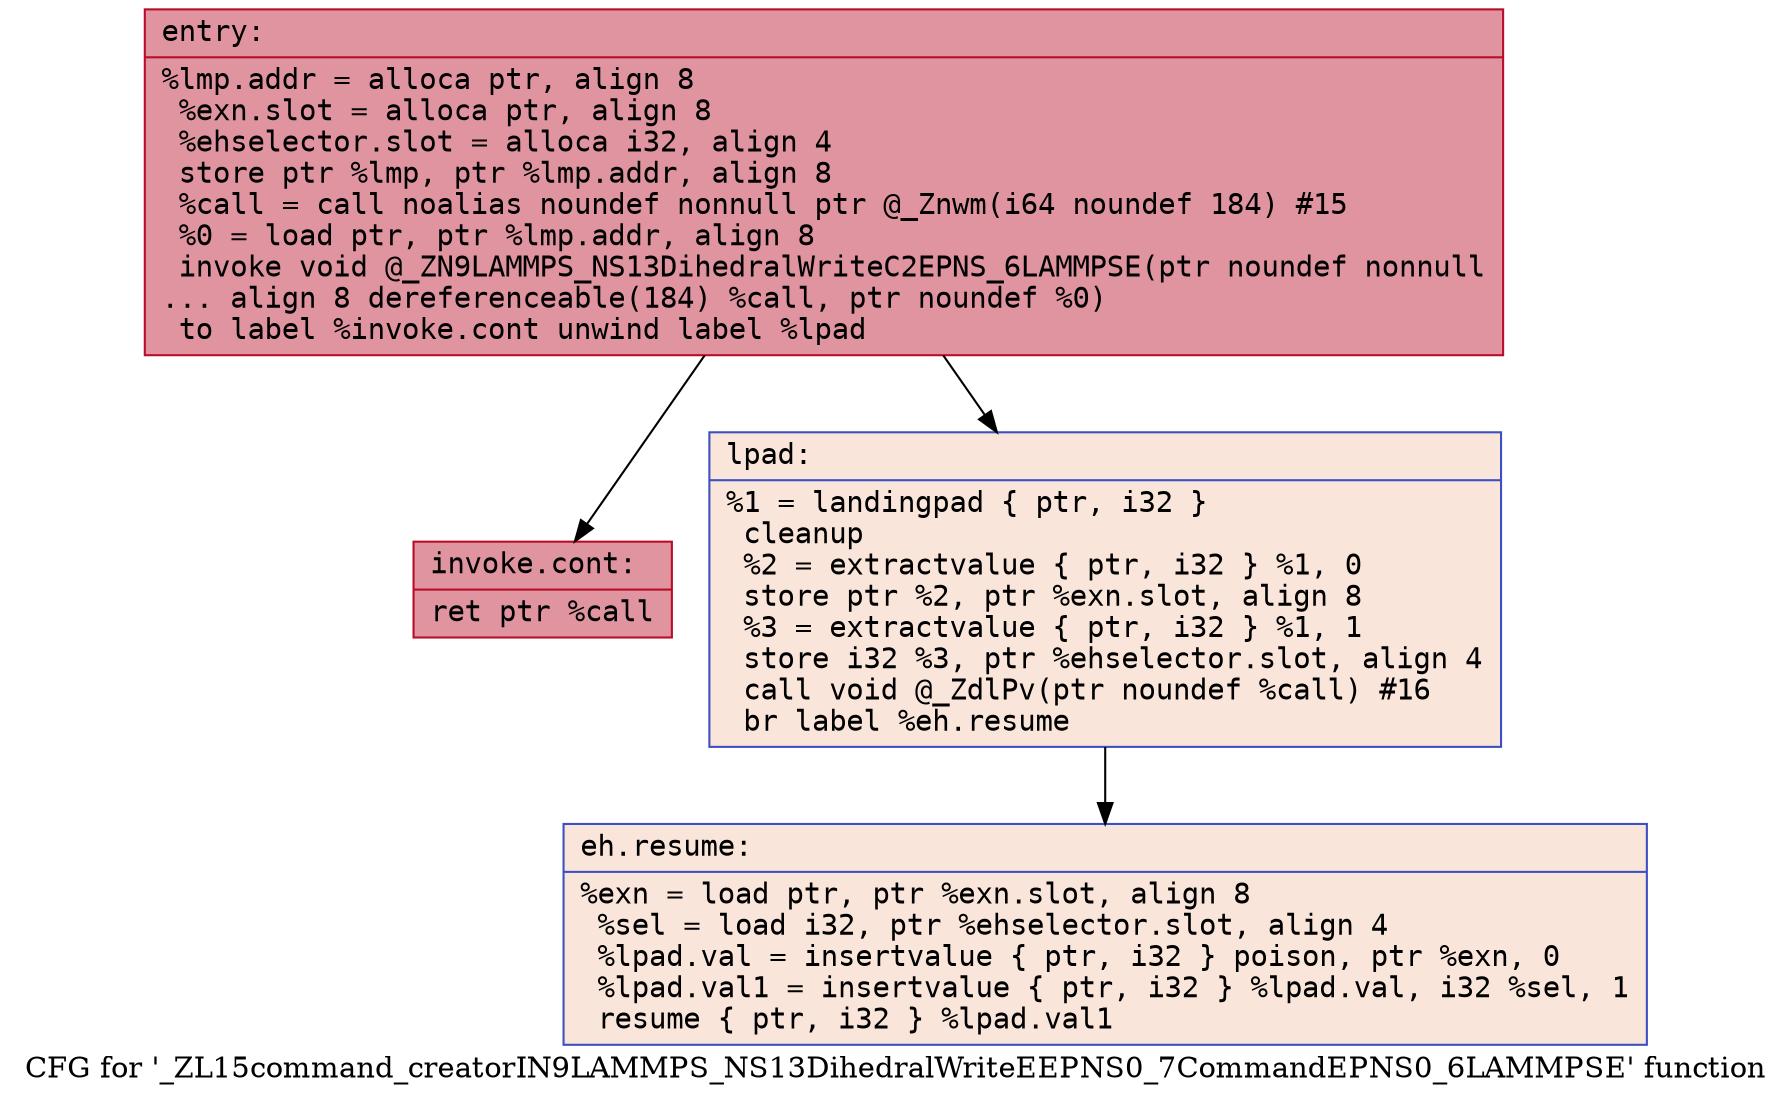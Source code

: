 digraph "CFG for '_ZL15command_creatorIN9LAMMPS_NS13DihedralWriteEEPNS0_7CommandEPNS0_6LAMMPSE' function" {
	label="CFG for '_ZL15command_creatorIN9LAMMPS_NS13DihedralWriteEEPNS0_7CommandEPNS0_6LAMMPSE' function";

	Node0x5628734aea00 [shape=record,color="#b70d28ff", style=filled, fillcolor="#b70d2870" fontname="Courier",label="{entry:\l|  %lmp.addr = alloca ptr, align 8\l  %exn.slot = alloca ptr, align 8\l  %ehselector.slot = alloca i32, align 4\l  store ptr %lmp, ptr %lmp.addr, align 8\l  %call = call noalias noundef nonnull ptr @_Znwm(i64 noundef 184) #15\l  %0 = load ptr, ptr %lmp.addr, align 8\l  invoke void @_ZN9LAMMPS_NS13DihedralWriteC2EPNS_6LAMMPSE(ptr noundef nonnull\l... align 8 dereferenceable(184) %call, ptr noundef %0)\l          to label %invoke.cont unwind label %lpad\l}"];
	Node0x5628734aea00 -> Node0x5628734aee10[tooltip="entry -> invoke.cont\nProbability 100.00%" ];
	Node0x5628734aea00 -> Node0x5628734aee90[tooltip="entry -> lpad\nProbability 0.00%" ];
	Node0x5628734aee10 [shape=record,color="#b70d28ff", style=filled, fillcolor="#b70d2870" fontname="Courier",label="{invoke.cont:\l|  ret ptr %call\l}"];
	Node0x5628734aee90 [shape=record,color="#3d50c3ff", style=filled, fillcolor="#f4c5ad70" fontname="Courier",label="{lpad:\l|  %1 = landingpad \{ ptr, i32 \}\l          cleanup\l  %2 = extractvalue \{ ptr, i32 \} %1, 0\l  store ptr %2, ptr %exn.slot, align 8\l  %3 = extractvalue \{ ptr, i32 \} %1, 1\l  store i32 %3, ptr %ehselector.slot, align 4\l  call void @_ZdlPv(ptr noundef %call) #16\l  br label %eh.resume\l}"];
	Node0x5628734aee90 -> Node0x5628734af560[tooltip="lpad -> eh.resume\nProbability 100.00%" ];
	Node0x5628734af560 [shape=record,color="#3d50c3ff", style=filled, fillcolor="#f4c5ad70" fontname="Courier",label="{eh.resume:\l|  %exn = load ptr, ptr %exn.slot, align 8\l  %sel = load i32, ptr %ehselector.slot, align 4\l  %lpad.val = insertvalue \{ ptr, i32 \} poison, ptr %exn, 0\l  %lpad.val1 = insertvalue \{ ptr, i32 \} %lpad.val, i32 %sel, 1\l  resume \{ ptr, i32 \} %lpad.val1\l}"];
}
